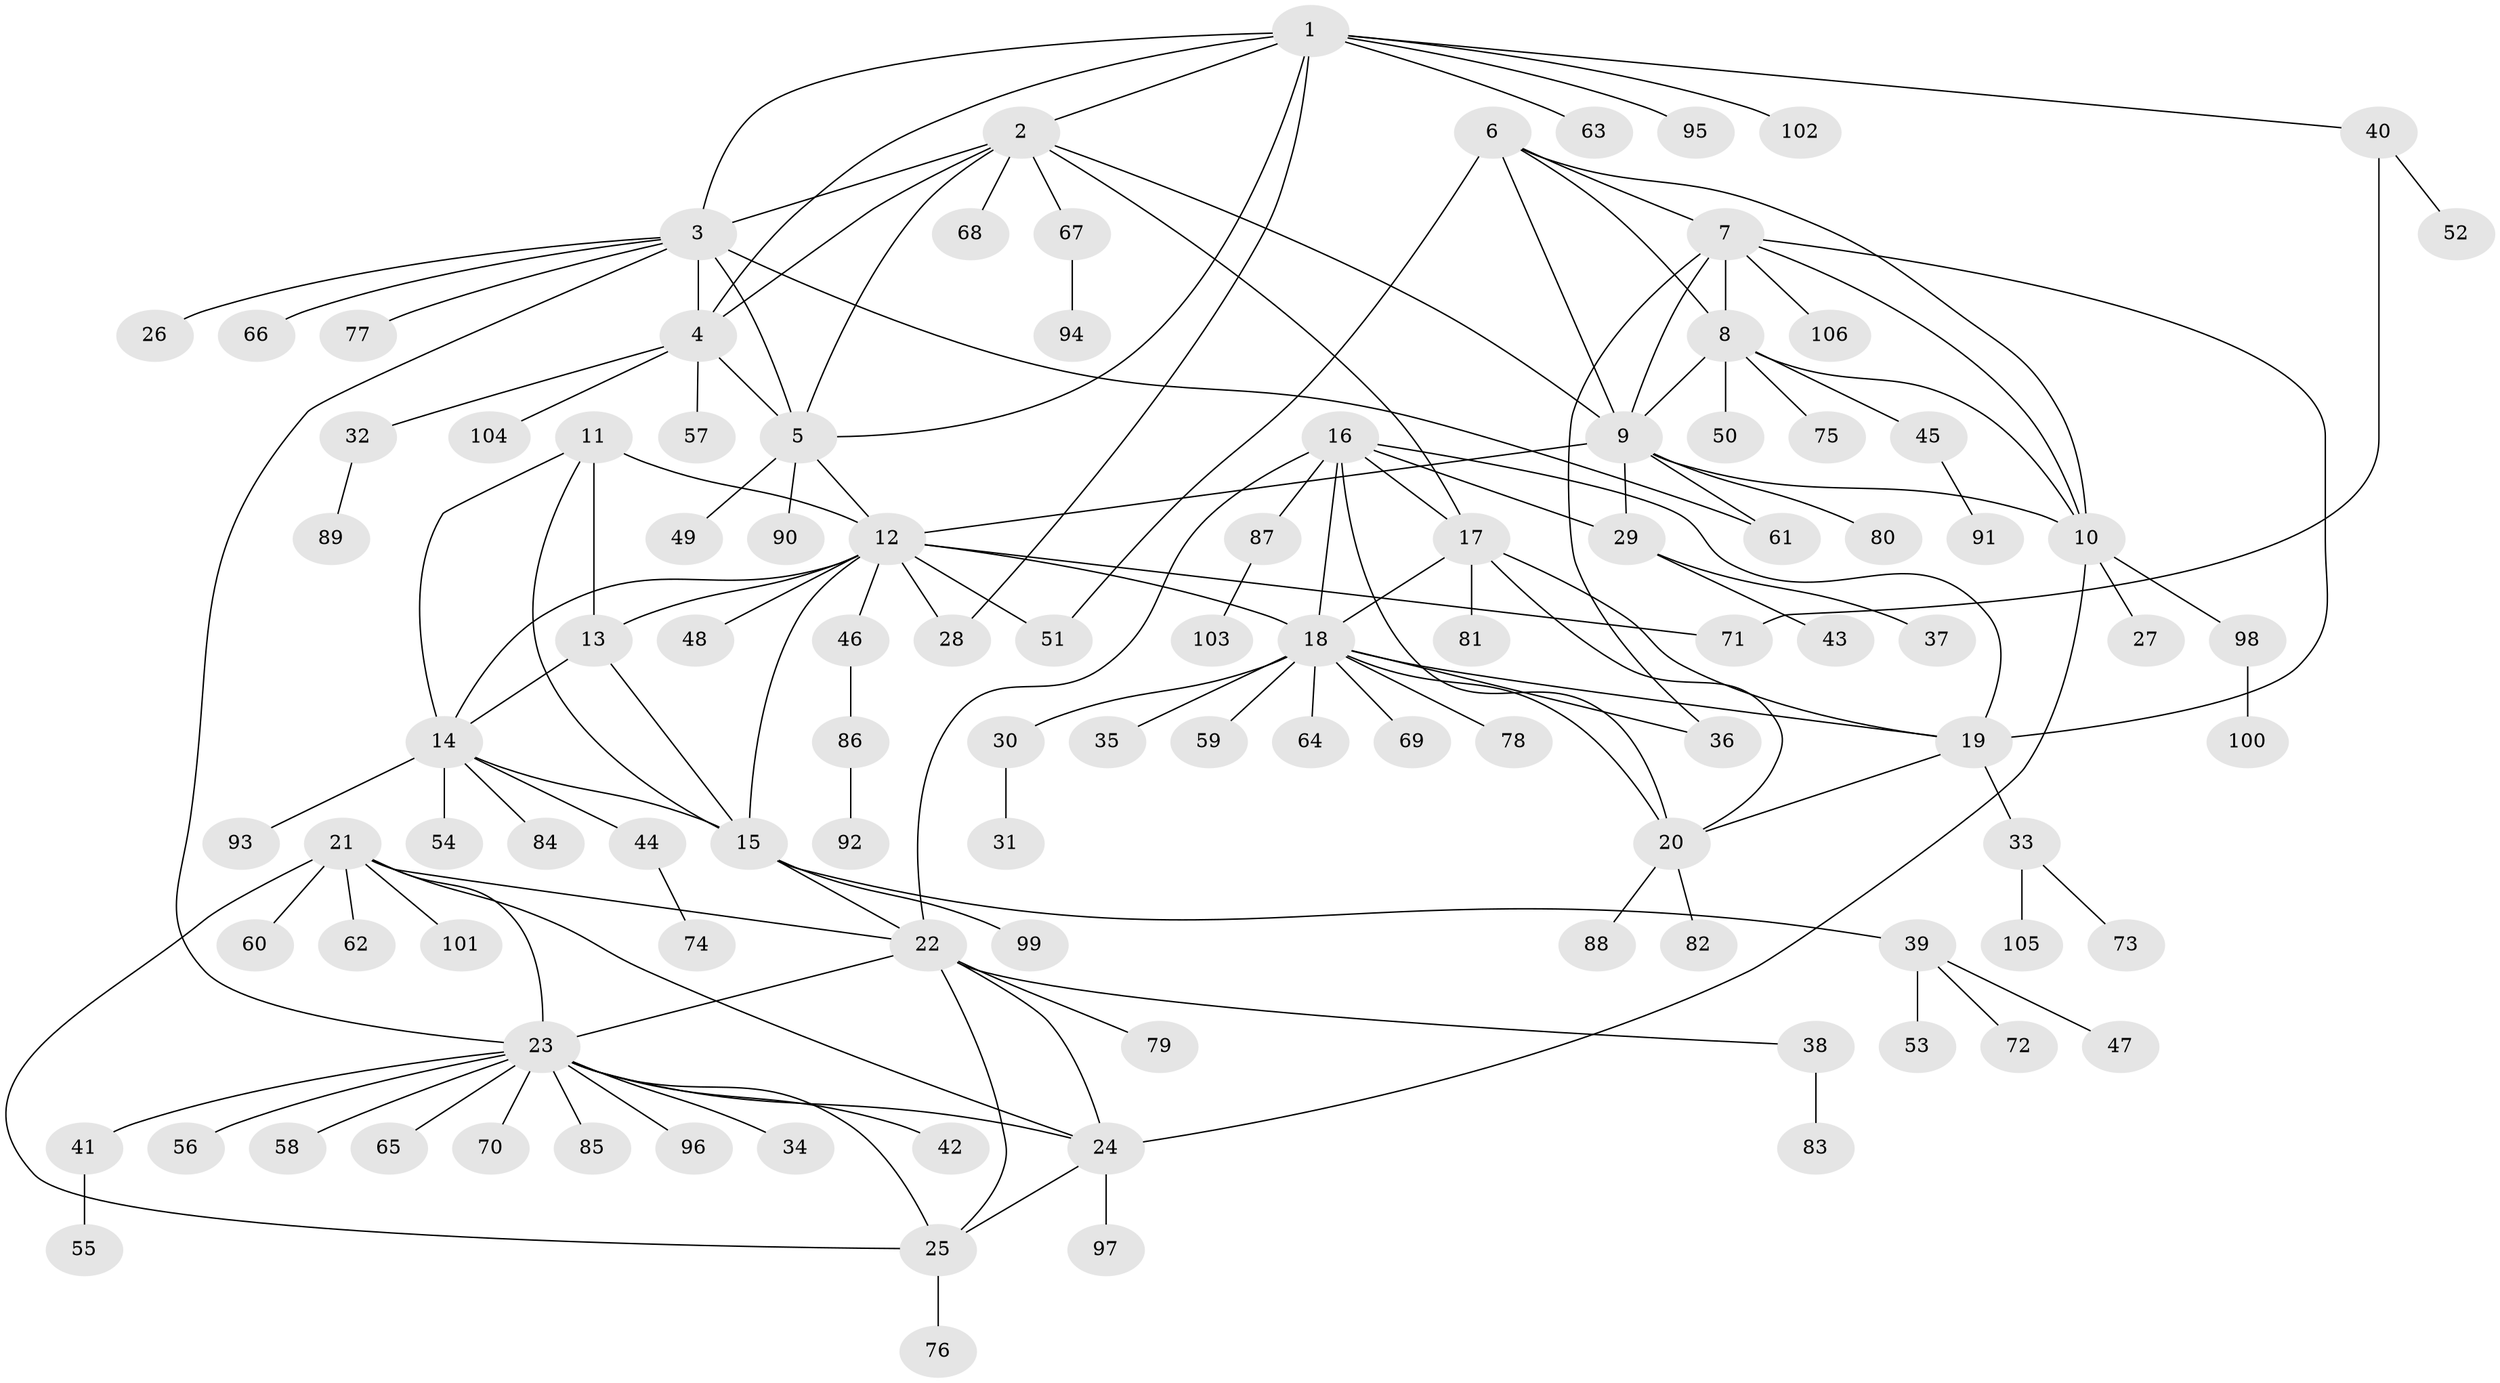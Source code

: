 // coarse degree distribution, {8: 0.03125, 2: 0.125, 3: 0.046875, 10: 0.046875, 6: 0.109375, 5: 0.046875, 1: 0.53125, 12: 0.015625, 4: 0.046875}
// Generated by graph-tools (version 1.1) at 2025/37/03/04/25 23:37:49]
// undirected, 106 vertices, 147 edges
graph export_dot {
  node [color=gray90,style=filled];
  1;
  2;
  3;
  4;
  5;
  6;
  7;
  8;
  9;
  10;
  11;
  12;
  13;
  14;
  15;
  16;
  17;
  18;
  19;
  20;
  21;
  22;
  23;
  24;
  25;
  26;
  27;
  28;
  29;
  30;
  31;
  32;
  33;
  34;
  35;
  36;
  37;
  38;
  39;
  40;
  41;
  42;
  43;
  44;
  45;
  46;
  47;
  48;
  49;
  50;
  51;
  52;
  53;
  54;
  55;
  56;
  57;
  58;
  59;
  60;
  61;
  62;
  63;
  64;
  65;
  66;
  67;
  68;
  69;
  70;
  71;
  72;
  73;
  74;
  75;
  76;
  77;
  78;
  79;
  80;
  81;
  82;
  83;
  84;
  85;
  86;
  87;
  88;
  89;
  90;
  91;
  92;
  93;
  94;
  95;
  96;
  97;
  98;
  99;
  100;
  101;
  102;
  103;
  104;
  105;
  106;
  1 -- 2;
  1 -- 3;
  1 -- 4;
  1 -- 5;
  1 -- 28;
  1 -- 40;
  1 -- 63;
  1 -- 95;
  1 -- 102;
  2 -- 3;
  2 -- 4;
  2 -- 5;
  2 -- 9;
  2 -- 17;
  2 -- 67;
  2 -- 68;
  3 -- 4;
  3 -- 5;
  3 -- 23;
  3 -- 26;
  3 -- 61;
  3 -- 66;
  3 -- 77;
  4 -- 5;
  4 -- 32;
  4 -- 57;
  4 -- 104;
  5 -- 12;
  5 -- 49;
  5 -- 90;
  6 -- 7;
  6 -- 8;
  6 -- 9;
  6 -- 10;
  6 -- 51;
  7 -- 8;
  7 -- 9;
  7 -- 10;
  7 -- 19;
  7 -- 36;
  7 -- 106;
  8 -- 9;
  8 -- 10;
  8 -- 45;
  8 -- 50;
  8 -- 75;
  9 -- 10;
  9 -- 12;
  9 -- 29;
  9 -- 61;
  9 -- 80;
  10 -- 24;
  10 -- 27;
  10 -- 98;
  11 -- 12;
  11 -- 13;
  11 -- 14;
  11 -- 15;
  12 -- 13;
  12 -- 14;
  12 -- 15;
  12 -- 18;
  12 -- 28;
  12 -- 46;
  12 -- 48;
  12 -- 51;
  12 -- 71;
  13 -- 14;
  13 -- 15;
  14 -- 15;
  14 -- 44;
  14 -- 54;
  14 -- 84;
  14 -- 93;
  15 -- 22;
  15 -- 39;
  15 -- 99;
  16 -- 17;
  16 -- 18;
  16 -- 19;
  16 -- 20;
  16 -- 22;
  16 -- 29;
  16 -- 87;
  17 -- 18;
  17 -- 19;
  17 -- 20;
  17 -- 81;
  18 -- 19;
  18 -- 20;
  18 -- 30;
  18 -- 35;
  18 -- 36;
  18 -- 59;
  18 -- 64;
  18 -- 69;
  18 -- 78;
  19 -- 20;
  19 -- 33;
  20 -- 82;
  20 -- 88;
  21 -- 22;
  21 -- 23;
  21 -- 24;
  21 -- 25;
  21 -- 60;
  21 -- 62;
  21 -- 101;
  22 -- 23;
  22 -- 24;
  22 -- 25;
  22 -- 38;
  22 -- 79;
  23 -- 24;
  23 -- 25;
  23 -- 34;
  23 -- 41;
  23 -- 42;
  23 -- 56;
  23 -- 58;
  23 -- 65;
  23 -- 70;
  23 -- 85;
  23 -- 96;
  24 -- 25;
  24 -- 97;
  25 -- 76;
  29 -- 37;
  29 -- 43;
  30 -- 31;
  32 -- 89;
  33 -- 73;
  33 -- 105;
  38 -- 83;
  39 -- 47;
  39 -- 53;
  39 -- 72;
  40 -- 52;
  40 -- 71;
  41 -- 55;
  44 -- 74;
  45 -- 91;
  46 -- 86;
  67 -- 94;
  86 -- 92;
  87 -- 103;
  98 -- 100;
}
